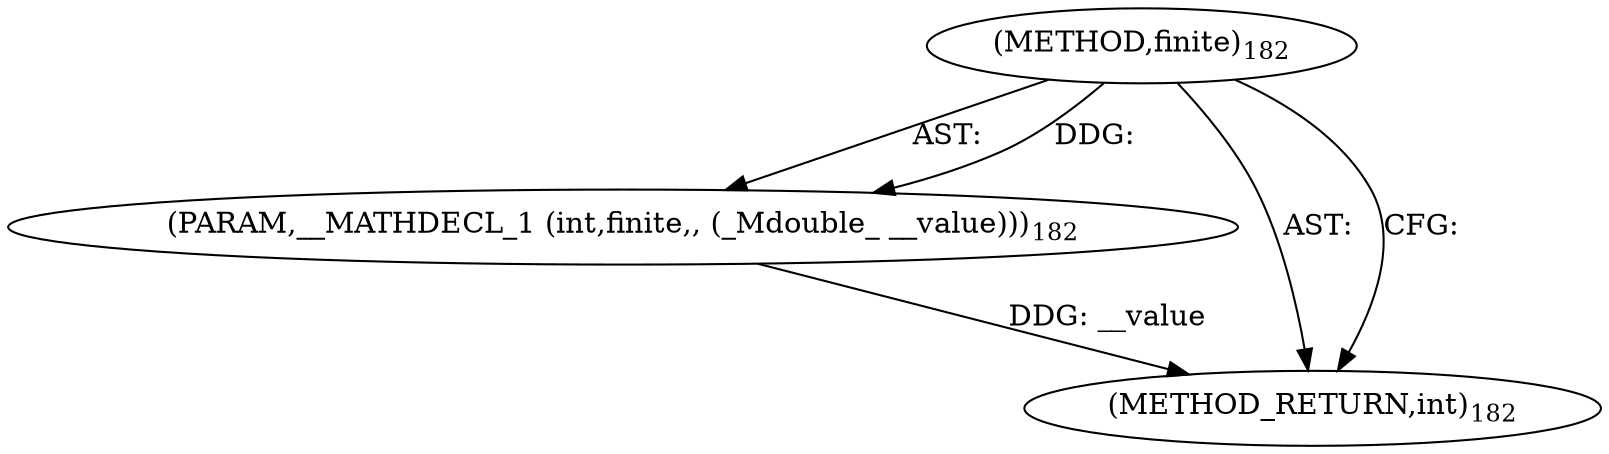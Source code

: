 digraph "finite" {  
"6326" [label = <(METHOD,finite)<SUB>182</SUB>> ]
"6327" [label = <(PARAM,__MATHDECL_1 (int,finite,, (_Mdouble_ __value)))<SUB>182</SUB>> ]
"6328" [label = <(METHOD_RETURN,int)<SUB>182</SUB>> ]
  "6326" -> "6327"  [ label = "AST: "] 
  "6326" -> "6328"  [ label = "AST: "] 
  "6326" -> "6328"  [ label = "CFG: "] 
  "6327" -> "6328"  [ label = "DDG: __value"] 
  "6326" -> "6327"  [ label = "DDG: "] 
}
